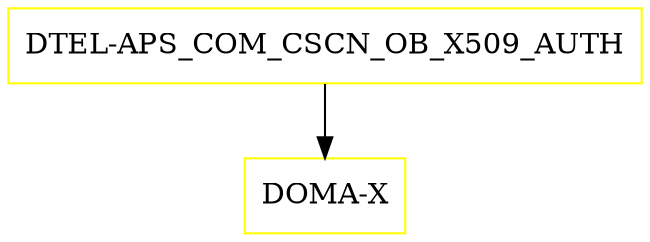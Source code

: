 digraph G {
  "DTEL-APS_COM_CSCN_OB_X509_AUTH" [shape=box,color=yellow];
  "DOMA-X" [shape=box,color=yellow,URL="./DOMA_X.html"];
  "DTEL-APS_COM_CSCN_OB_X509_AUTH" -> "DOMA-X";
}
